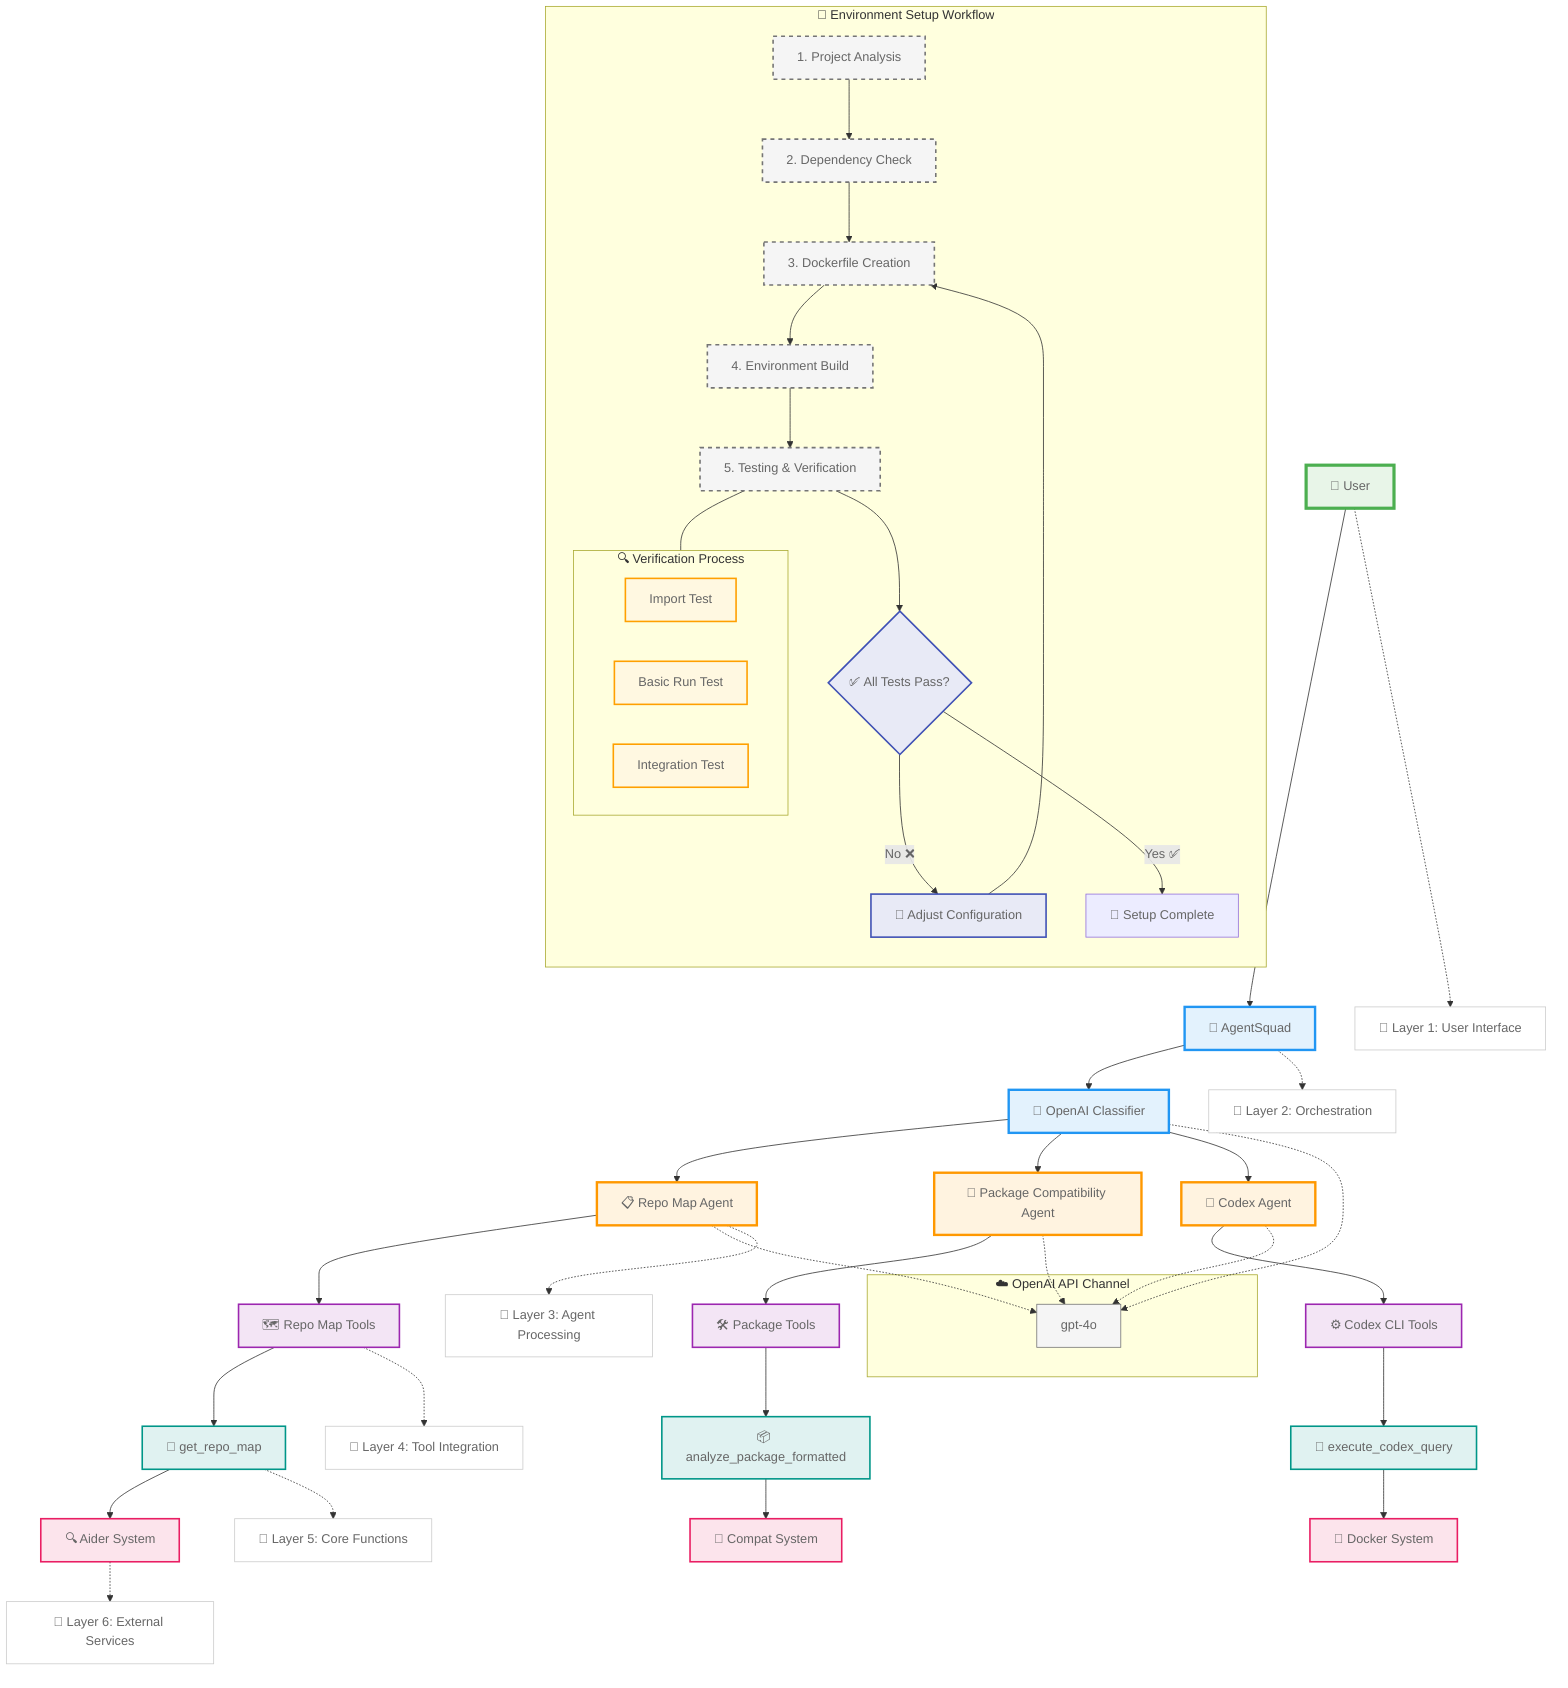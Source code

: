graph TD
    %% Clear Top-Down Structure
    
    %% Layer 1: User Interface
    User["👤 User"]
    
    %% Layer 2: Orchestrator
    User --> AgentSquad["🎯 AgentSquad"]
    AgentSquad --> Classifier["🧠 OpenAI Classifier"]
    
    %% Layer 3: Agents
    Classifier --> RepoAgent["📋 Repo Map Agent"]
    Classifier --> PackageAgent["🔧 Package Compatibility Agent"]
    Classifier --> CodexAgent["🐳 Codex Agent"]
    
    %% Layer 4: Tools
    RepoAgent --> RepoTools["🗺️ Repo Map Tools"]
    PackageAgent --> PackageTools["🛠️ Package Tools"]
    CodexAgent --> CodexTools["⚙️ Codex CLI Tools"]
    
    %% Layer 5: Core Functions
    RepoTools --> RepoFunc["🌳 get_repo_map"]
    PackageTools --> PackageFunc["📦 analyze_package_formatted"]
    CodexTools --> CodexFunc["🔧 execute_codex_query"]
    
    %% Layer 6: External Systems
    RepoFunc --> AiderSys["🔍 Aider System"]
    PackageFunc --> CompatSys["🔗 Compat System"]
    CodexFunc --> DockerSys["🐋 Docker System"]
    
    %% Environment Setup Flow (Moved to the right with feedback loop)
    subgraph Setup_Flow["🔄 Environment Setup Workflow"]
        direction TB
        Step1["1. Project Analysis"] --> Step2["2. Dependency Check"]
        Step2 --> Step3["3. Dockerfile Creation"]
        Step3 --> Step4["4. Environment Build"]
        Step4 --> Step5["5. Testing & Verification"]
        
        %% Feedback Loop
        Step5 --> Feedback{"✅ All Tests Pass?"}
        Feedback -->|"No ❌"| Adjust["🔄 Adjust Configuration"]
        Adjust --> Step3
        Feedback -->|"Yes ✅"| Complete["🎉 Setup Complete"]
        
        %% Verification Steps
        subgraph Verify ["🔍 Verification Process"]
            V1["Import Test"]
            V2["Basic Run Test"]
            V3["Integration Test"]
        end
        
        Step5 --- Verify
    end
    
    %% API Connection
    subgraph API_Channel["☁️ OpenAI API Channel"]
        OpenAIAPI["gpt-4o"]
    end
    
    Classifier -.-> OpenAIAPI
    RepoAgent -.-> OpenAIAPI
    PackageAgent -.-> OpenAIAPI
    CodexAgent -.-> OpenAIAPI
    
    %% Layer Labels
    User -.-> L1["📍 Layer 1: User Interface"]
    AgentSquad -.-> L2["📍 Layer 2: Orchestration"]
    RepoAgent -.-> L3["📍 Layer 3: Agent Processing"]
    RepoTools -.-> L4["📍 Layer 4: Tool Integration"]
    RepoFunc -.-> L5["📍 Layer 5: Core Functions"]
    AiderSys -.-> L6["📍 Layer 6: External Services"]
    
    %% Styling
    classDef layer1 fill:#e8f5e8,stroke:#4caf50,stroke-width:4px
    classDef layer2 fill:#e3f2fd,stroke:#2196f3,stroke-width:3px
    classDef layer3 fill:#fff3e0,stroke:#ff9800,stroke-width:3px
    classDef layer4 fill:#f3e5f5,stroke:#9c27b0,stroke-width:2px
    classDef layer5 fill:#e0f2f1,stroke:#009688,stroke-width:2px
    classDef layer6 fill:#fce4ec,stroke:#e91e63,stroke-width:2px
    classDef flow fill:#f5f5f5,stroke:#757575,stroke-width:2px,stroke-dasharray: 5 5
    classDef verify fill:#fff8e1,stroke:#ffa000,stroke-width:2px
    classDef feedback fill:#e8eaf6,stroke:#3f51b5,stroke-width:2px
    classDef api fill:#f5f5f5,stroke:#757575,stroke-width:1px
    classDef label fill:#ffffff,stroke:#cccccc,stroke-width:1px,color:#666
    
    class User layer1
    class AgentSquad,Classifier layer2
    class RepoAgent,PackageAgent,CodexAgent layer3
    class RepoTools,PackageTools,CodexTools layer4
    class RepoFunc,PackageFunc,CodexFunc layer5
    class AiderSys,CompatSys,DockerSys layer6
    class Step1,Step2,Step3,Step4,Step5 flow
    class V1,V2,V3 verify
    class Feedback,Adjust feedback
    class OpenAIAPI api
    class L1,L2,L3,L4,L5,L6 label
